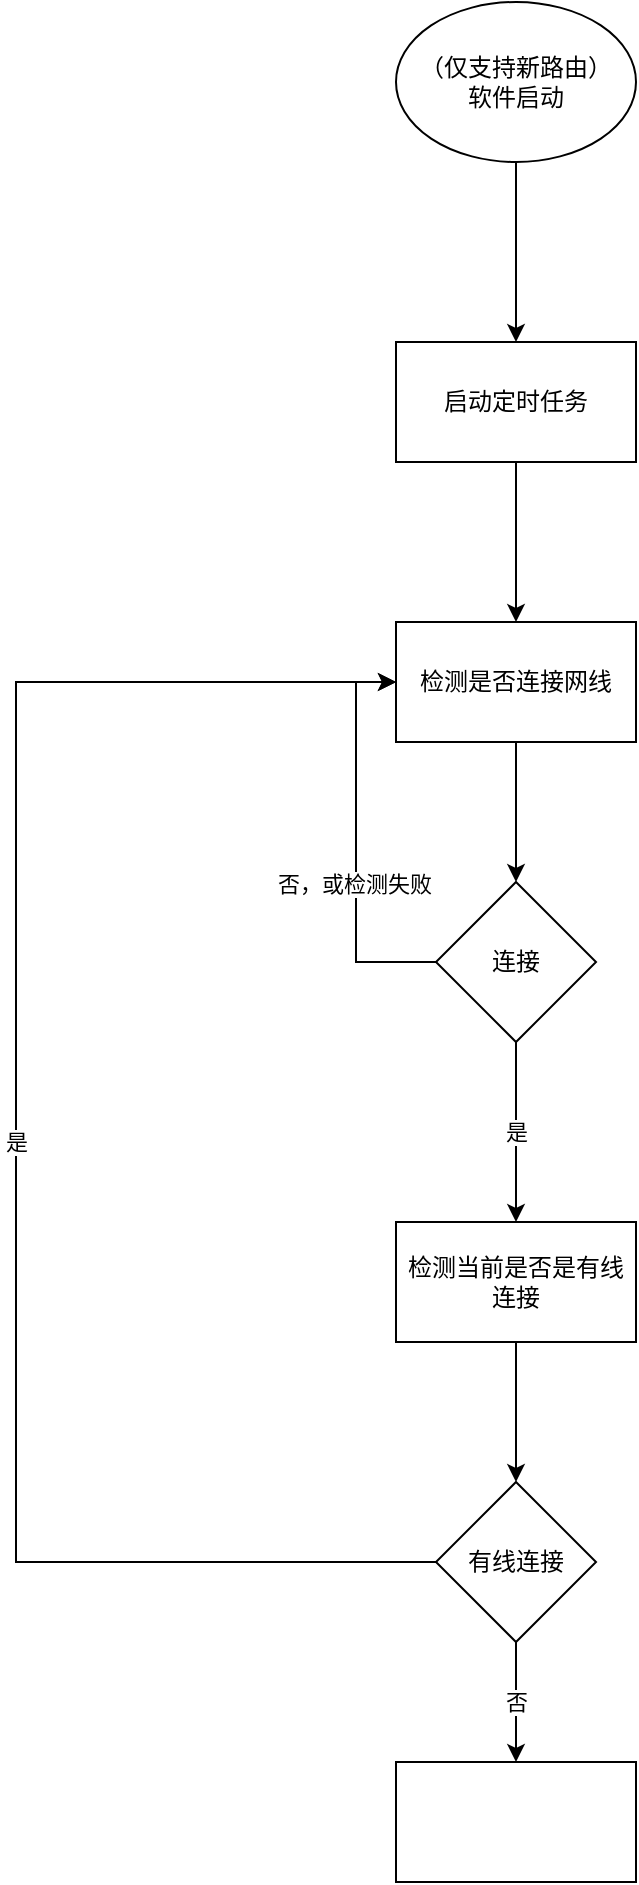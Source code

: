 <mxfile version="16.2.4" type="github">
  <diagram id="iW3pmsvkDliE4QAZMsDm" name="Page-1">
    <mxGraphModel dx="1422" dy="882" grid="1" gridSize="10" guides="1" tooltips="1" connect="1" arrows="1" fold="1" page="1" pageScale="1" pageWidth="827" pageHeight="1169" math="0" shadow="0">
      <root>
        <mxCell id="0" />
        <mxCell id="1" parent="0" />
        <mxCell id="2zrxu1d7xKZmnn6zM3dK-3" value="" style="edgeStyle=orthogonalEdgeStyle;rounded=0;orthogonalLoop=1;jettySize=auto;html=1;" edge="1" parent="1" source="2zrxu1d7xKZmnn6zM3dK-1" target="2zrxu1d7xKZmnn6zM3dK-2">
          <mxGeometry relative="1" as="geometry" />
        </mxCell>
        <mxCell id="2zrxu1d7xKZmnn6zM3dK-1" value="（仅支持新路由）&lt;br&gt;软件启动" style="ellipse;whiteSpace=wrap;html=1;" vertex="1" parent="1">
          <mxGeometry x="340" y="70" width="120" height="80" as="geometry" />
        </mxCell>
        <mxCell id="2zrxu1d7xKZmnn6zM3dK-5" value="" style="edgeStyle=orthogonalEdgeStyle;rounded=0;orthogonalLoop=1;jettySize=auto;html=1;" edge="1" parent="1" source="2zrxu1d7xKZmnn6zM3dK-2" target="2zrxu1d7xKZmnn6zM3dK-4">
          <mxGeometry relative="1" as="geometry" />
        </mxCell>
        <mxCell id="2zrxu1d7xKZmnn6zM3dK-2" value="启动定时任务" style="whiteSpace=wrap;html=1;" vertex="1" parent="1">
          <mxGeometry x="340" y="240" width="120" height="60" as="geometry" />
        </mxCell>
        <mxCell id="2zrxu1d7xKZmnn6zM3dK-7" value="" style="edgeStyle=orthogonalEdgeStyle;rounded=0;orthogonalLoop=1;jettySize=auto;html=1;" edge="1" parent="1" source="2zrxu1d7xKZmnn6zM3dK-4" target="2zrxu1d7xKZmnn6zM3dK-6">
          <mxGeometry relative="1" as="geometry" />
        </mxCell>
        <mxCell id="2zrxu1d7xKZmnn6zM3dK-4" value="检测是否连接网线" style="whiteSpace=wrap;html=1;" vertex="1" parent="1">
          <mxGeometry x="340" y="380" width="120" height="60" as="geometry" />
        </mxCell>
        <mxCell id="2zrxu1d7xKZmnn6zM3dK-8" style="edgeStyle=orthogonalEdgeStyle;rounded=0;orthogonalLoop=1;jettySize=auto;html=1;exitX=0;exitY=0.5;exitDx=0;exitDy=0;entryX=0;entryY=0.5;entryDx=0;entryDy=0;" edge="1" parent="1" source="2zrxu1d7xKZmnn6zM3dK-6" target="2zrxu1d7xKZmnn6zM3dK-4">
          <mxGeometry relative="1" as="geometry" />
        </mxCell>
        <mxCell id="2zrxu1d7xKZmnn6zM3dK-9" value="否，或检测失败" style="edgeLabel;html=1;align=center;verticalAlign=middle;resizable=0;points=[];" vertex="1" connectable="0" parent="2zrxu1d7xKZmnn6zM3dK-8">
          <mxGeometry x="-0.21" y="1" relative="1" as="geometry">
            <mxPoint as="offset" />
          </mxGeometry>
        </mxCell>
        <mxCell id="2zrxu1d7xKZmnn6zM3dK-11" value="是" style="edgeStyle=orthogonalEdgeStyle;rounded=0;orthogonalLoop=1;jettySize=auto;html=1;" edge="1" parent="1" source="2zrxu1d7xKZmnn6zM3dK-6" target="2zrxu1d7xKZmnn6zM3dK-10">
          <mxGeometry relative="1" as="geometry" />
        </mxCell>
        <mxCell id="2zrxu1d7xKZmnn6zM3dK-6" value="连接" style="rhombus;whiteSpace=wrap;html=1;" vertex="1" parent="1">
          <mxGeometry x="360" y="510" width="80" height="80" as="geometry" />
        </mxCell>
        <mxCell id="2zrxu1d7xKZmnn6zM3dK-13" value="" style="edgeStyle=orthogonalEdgeStyle;rounded=0;orthogonalLoop=1;jettySize=auto;html=1;" edge="1" parent="1" source="2zrxu1d7xKZmnn6zM3dK-10" target="2zrxu1d7xKZmnn6zM3dK-12">
          <mxGeometry relative="1" as="geometry" />
        </mxCell>
        <mxCell id="2zrxu1d7xKZmnn6zM3dK-10" value="检测当前是否是有线连接" style="whiteSpace=wrap;html=1;" vertex="1" parent="1">
          <mxGeometry x="340" y="680" width="120" height="60" as="geometry" />
        </mxCell>
        <mxCell id="2zrxu1d7xKZmnn6zM3dK-15" value="否" style="edgeStyle=orthogonalEdgeStyle;rounded=0;orthogonalLoop=1;jettySize=auto;html=1;" edge="1" parent="1" source="2zrxu1d7xKZmnn6zM3dK-12" target="2zrxu1d7xKZmnn6zM3dK-14">
          <mxGeometry relative="1" as="geometry" />
        </mxCell>
        <mxCell id="2zrxu1d7xKZmnn6zM3dK-17" value="是" style="edgeStyle=orthogonalEdgeStyle;rounded=0;orthogonalLoop=1;jettySize=auto;html=1;entryX=0;entryY=0.5;entryDx=0;entryDy=0;" edge="1" parent="1" source="2zrxu1d7xKZmnn6zM3dK-12" target="2zrxu1d7xKZmnn6zM3dK-4">
          <mxGeometry relative="1" as="geometry">
            <mxPoint x="300" y="850" as="targetPoint" />
            <Array as="points">
              <mxPoint x="150" y="850" />
              <mxPoint x="150" y="410" />
            </Array>
          </mxGeometry>
        </mxCell>
        <mxCell id="2zrxu1d7xKZmnn6zM3dK-12" value="有线连接" style="rhombus;whiteSpace=wrap;html=1;" vertex="1" parent="1">
          <mxGeometry x="360" y="810" width="80" height="80" as="geometry" />
        </mxCell>
        <mxCell id="2zrxu1d7xKZmnn6zM3dK-14" value="" style="whiteSpace=wrap;html=1;" vertex="1" parent="1">
          <mxGeometry x="340" y="950" width="120" height="60" as="geometry" />
        </mxCell>
      </root>
    </mxGraphModel>
  </diagram>
</mxfile>

